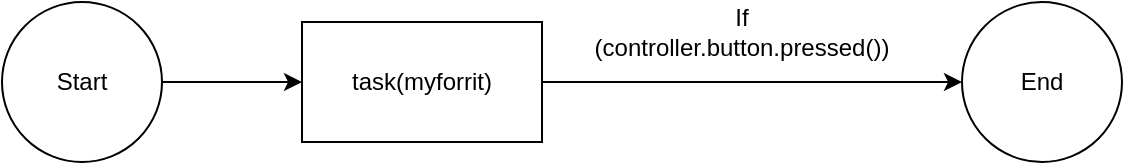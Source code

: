 <mxfile version="20.8.3" type="github">
  <diagram id="PtWwKlyaFkaLPaW4jAaW" name="Page-1">
    <mxGraphModel dx="1434" dy="731" grid="1" gridSize="10" guides="1" tooltips="1" connect="1" arrows="1" fold="1" page="1" pageScale="1" pageWidth="850" pageHeight="1100" math="0" shadow="0">
      <root>
        <mxCell id="0" />
        <mxCell id="1" parent="0" />
        <mxCell id="yziW3ixw_XL1Ro15HbjW-4" value="" style="edgeStyle=orthogonalEdgeStyle;rounded=0;orthogonalLoop=1;jettySize=auto;html=1;" edge="1" parent="1" source="yziW3ixw_XL1Ro15HbjW-2" target="yziW3ixw_XL1Ro15HbjW-3">
          <mxGeometry relative="1" as="geometry" />
        </mxCell>
        <mxCell id="yziW3ixw_XL1Ro15HbjW-2" value="Start" style="ellipse;whiteSpace=wrap;html=1;aspect=fixed;" vertex="1" parent="1">
          <mxGeometry x="40" y="270" width="80" height="80" as="geometry" />
        </mxCell>
        <mxCell id="yziW3ixw_XL1Ro15HbjW-10" value="" style="edgeStyle=orthogonalEdgeStyle;rounded=0;orthogonalLoop=1;jettySize=auto;html=1;" edge="1" parent="1" source="yziW3ixw_XL1Ro15HbjW-3" target="yziW3ixw_XL1Ro15HbjW-9">
          <mxGeometry relative="1" as="geometry" />
        </mxCell>
        <mxCell id="yziW3ixw_XL1Ro15HbjW-3" value="task(myforrit)" style="whiteSpace=wrap;html=1;" vertex="1" parent="1">
          <mxGeometry x="190" y="280" width="120" height="60" as="geometry" />
        </mxCell>
        <mxCell id="yziW3ixw_XL1Ro15HbjW-9" value="End" style="ellipse;whiteSpace=wrap;html=1;" vertex="1" parent="1">
          <mxGeometry x="520" y="270" width="80" height="80" as="geometry" />
        </mxCell>
        <mxCell id="yziW3ixw_XL1Ro15HbjW-11" value="If (controller.button.pressed())" style="text;html=1;strokeColor=none;fillColor=none;align=center;verticalAlign=middle;whiteSpace=wrap;rounded=0;" vertex="1" parent="1">
          <mxGeometry x="380" y="270" width="60" height="30" as="geometry" />
        </mxCell>
      </root>
    </mxGraphModel>
  </diagram>
</mxfile>
